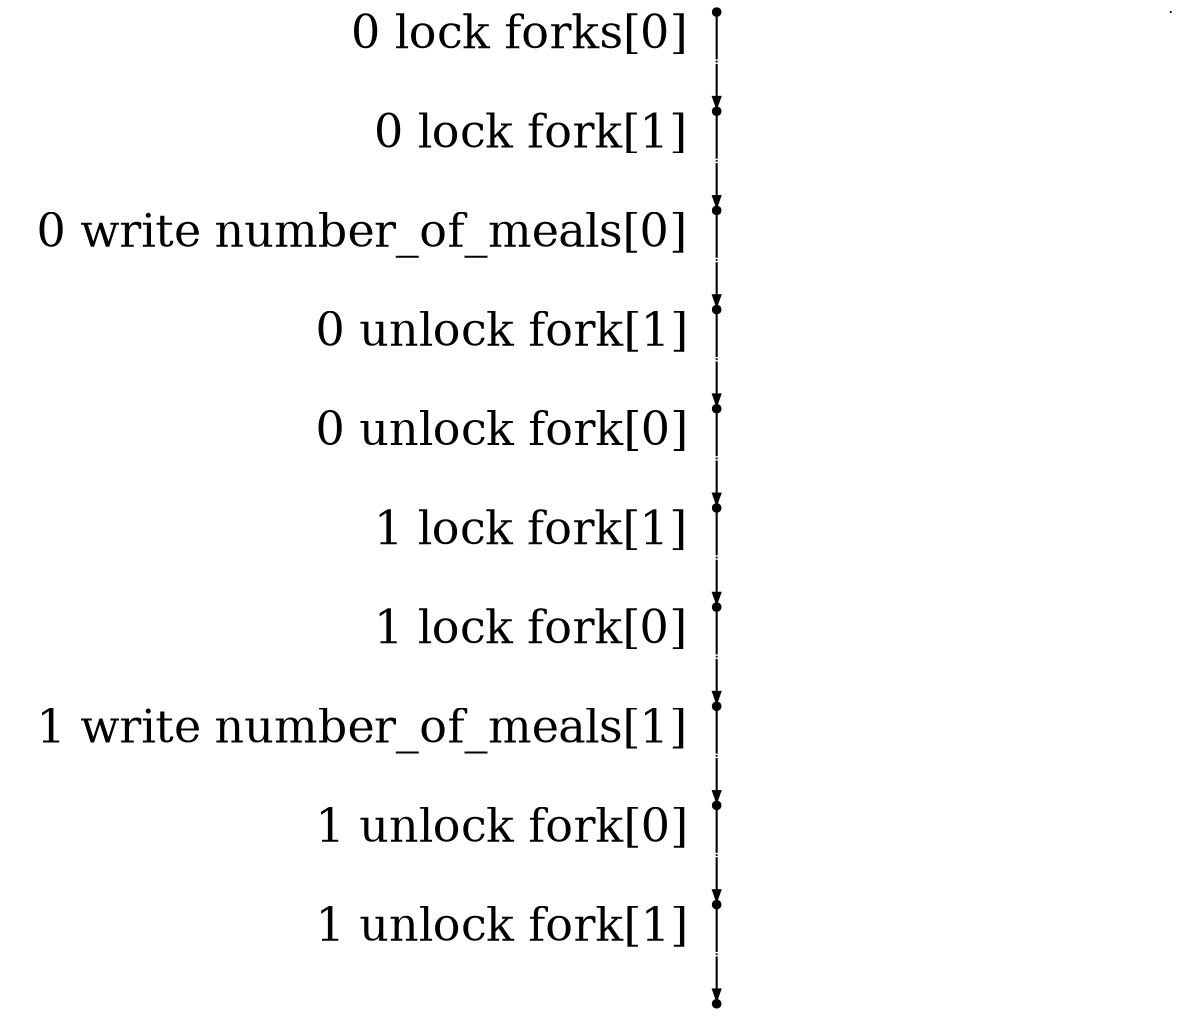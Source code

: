 digraph "" {
	graph [directed=True,
		dpi=300,
		forcelabels=True,
		nodesep=3,
		ordering=out,
		rankdir=TB,
		ranksep=0.3,
		"strict"=False
	];
	node [color=black,
		fillcolor=black,
		fixedsize=true,
		fontsize=22,
		height=.05,
		label="\N",
		shape=point,
		style=filled,
		width=.05
	];
	edge [arrowsize=0.5,
		color=black,
		fontname="Ubuntu Code",
		fontsize=22,
		penwidth=1,
		weight=100
	];
	s	 [label=""];
	"_instr_s.0"	 [width=0,
		xlabel="  0 lock forks[0]  "];
	s -> "_instr_s.0"	 [dir=none];
	_instr_s	 [width=0];
	"s.0"	 [label=""];
	"_instr_s.0.0"	 [width=0,
		xlabel="  0 lock fork[1]  "];
	"s.0" -> "_instr_s.0.0"	 [dir=none];
	"_instr_s.0" -> "s.0";
	"s.0.0"	 [label=""];
	"_instr_s.0.0.0"	 [width=0,
		xlabel="  0 write number_of_meals[0]  "];
	"s.0.0" -> "_instr_s.0.0.0"	 [dir=none];
	"_instr_s.0.0" -> "s.0.0";
	"s.0.0.0"	 [label=""];
	"_instr_s.0.0.0.0"	 [width=0,
		xlabel="  0 unlock fork[1]  "];
	"s.0.0.0" -> "_instr_s.0.0.0.0"	 [dir=none];
	"_instr_s.0.0.0" -> "s.0.0.0";
	"s.0.0.0.0"	 [label=""];
	"_instr_s.0.0.0.0.0"	 [width=0,
		xlabel="  0 unlock fork[0]  "];
	"s.0.0.0.0" -> "_instr_s.0.0.0.0.0"	 [dir=none];
	"_instr_s.0.0.0.0" -> "s.0.0.0.0";
	"s.0.0.0.0.0"	 [label=""];
	"_instr_s.0.0.0.0.0.1"	 [width=0,
		xlabel="  1 lock fork[1]  "];
	"s.0.0.0.0.0" -> "_instr_s.0.0.0.0.0.1"	 [dir=none];
	"_instr_s.0.0.0.0.0" -> "s.0.0.0.0.0";
	"s.0.0.0.0.0.1"	 [label=""];
	"_instr_s.0.0.0.0.0.1.1"	 [width=0,
		xlabel="  1 lock fork[0]  "];
	"s.0.0.0.0.0.1" -> "_instr_s.0.0.0.0.0.1.1"	 [dir=none];
	"_instr_s.0.0.0.0.0.1" -> "s.0.0.0.0.0.1";
	"s.0.0.0.0.0.1.1"	 [label=""];
	"_instr_s.0.0.0.0.0.1.1.1"	 [width=0,
		xlabel="  1 write number_of_meals[1]  "];
	"s.0.0.0.0.0.1.1" -> "_instr_s.0.0.0.0.0.1.1.1"	 [dir=none];
	"_instr_s.0.0.0.0.0.1.1" -> "s.0.0.0.0.0.1.1";
	"s.0.0.0.0.0.1.1.1"	 [label=""];
	"_instr_s.0.0.0.0.0.1.1.1.1"	 [width=0,
		xlabel="  1 unlock fork[0]  "];
	"s.0.0.0.0.0.1.1.1" -> "_instr_s.0.0.0.0.0.1.1.1.1"	 [dir=none];
	"_instr_s.0.0.0.0.0.1.1.1" -> "s.0.0.0.0.0.1.1.1";
	"s.0.0.0.0.0.1.1.1.1"	 [label=""];
	"_instr_s.0.0.0.0.0.1.1.1.1.1"	 [width=0,
		xlabel="  1 unlock fork[1]  "];
	"s.0.0.0.0.0.1.1.1.1" -> "_instr_s.0.0.0.0.0.1.1.1.1.1"	 [dir=none];
	"_instr_s.0.0.0.0.0.1.1.1.1" -> "s.0.0.0.0.0.1.1.1.1";
	"s.0.0.0.0.0.1.1.1.1.1"	 [label=""];
	"_instr_s.0.0.0.0.0.1.1.1.1.1" -> "s.0.0.0.0.0.1.1.1.1.1";
}
